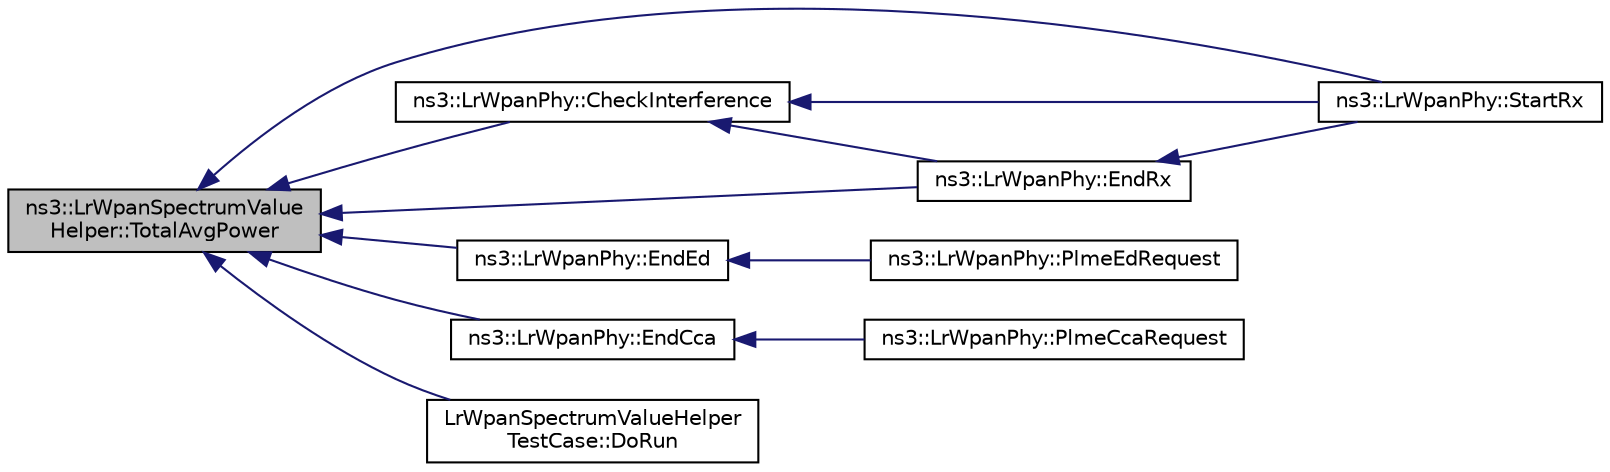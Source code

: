 digraph "ns3::LrWpanSpectrumValueHelper::TotalAvgPower"
{
  edge [fontname="Helvetica",fontsize="10",labelfontname="Helvetica",labelfontsize="10"];
  node [fontname="Helvetica",fontsize="10",shape=record];
  rankdir="LR";
  Node1 [label="ns3::LrWpanSpectrumValue\lHelper::TotalAvgPower",height=0.2,width=0.4,color="black", fillcolor="grey75", style="filled", fontcolor="black"];
  Node1 -> Node2 [dir="back",color="midnightblue",fontsize="10",style="solid"];
  Node2 [label="ns3::LrWpanPhy::StartRx",height=0.2,width=0.4,color="black", fillcolor="white", style="filled",URL="$d6/d61/classns3_1_1LrWpanPhy.html#a0009842c2fb1be73d1ad437ca0e28b73"];
  Node1 -> Node3 [dir="back",color="midnightblue",fontsize="10",style="solid"];
  Node3 [label="ns3::LrWpanPhy::CheckInterference",height=0.2,width=0.4,color="black", fillcolor="white", style="filled",URL="$d6/d61/classns3_1_1LrWpanPhy.html#a8a339fadde6f27b6a495377a4eca7943"];
  Node3 -> Node2 [dir="back",color="midnightblue",fontsize="10",style="solid"];
  Node3 -> Node4 [dir="back",color="midnightblue",fontsize="10",style="solid"];
  Node4 [label="ns3::LrWpanPhy::EndRx",height=0.2,width=0.4,color="black", fillcolor="white", style="filled",URL="$d6/d61/classns3_1_1LrWpanPhy.html#a3a6d92e9b81bb3209b990e6ab12f37b3"];
  Node4 -> Node2 [dir="back",color="midnightblue",fontsize="10",style="solid"];
  Node1 -> Node4 [dir="back",color="midnightblue",fontsize="10",style="solid"];
  Node1 -> Node5 [dir="back",color="midnightblue",fontsize="10",style="solid"];
  Node5 [label="ns3::LrWpanPhy::EndEd",height=0.2,width=0.4,color="black", fillcolor="white", style="filled",URL="$d6/d61/classns3_1_1LrWpanPhy.html#af0dc21f11ee72a14d71faf03f52ee312"];
  Node5 -> Node6 [dir="back",color="midnightblue",fontsize="10",style="solid"];
  Node6 [label="ns3::LrWpanPhy::PlmeEdRequest",height=0.2,width=0.4,color="black", fillcolor="white", style="filled",URL="$d6/d61/classns3_1_1LrWpanPhy.html#a344dd99555091413adab8834bdc11dea"];
  Node1 -> Node7 [dir="back",color="midnightblue",fontsize="10",style="solid"];
  Node7 [label="ns3::LrWpanPhy::EndCca",height=0.2,width=0.4,color="black", fillcolor="white", style="filled",URL="$d6/d61/classns3_1_1LrWpanPhy.html#aa7f39e82e542534c3b7a4a9802335f6a"];
  Node7 -> Node8 [dir="back",color="midnightblue",fontsize="10",style="solid"];
  Node8 [label="ns3::LrWpanPhy::PlmeCcaRequest",height=0.2,width=0.4,color="black", fillcolor="white", style="filled",URL="$d6/d61/classns3_1_1LrWpanPhy.html#a3297797eba6c7423a76c502c80dd0bf1"];
  Node1 -> Node9 [dir="back",color="midnightblue",fontsize="10",style="solid"];
  Node9 [label="LrWpanSpectrumValueHelper\lTestCase::DoRun",height=0.2,width=0.4,color="black", fillcolor="white", style="filled",URL="$de/d46/classLrWpanSpectrumValueHelperTestCase.html#a363a91274d7566a516ee67fe37731c02",tooltip="Implementation to actually run this TestCase. "];
}
